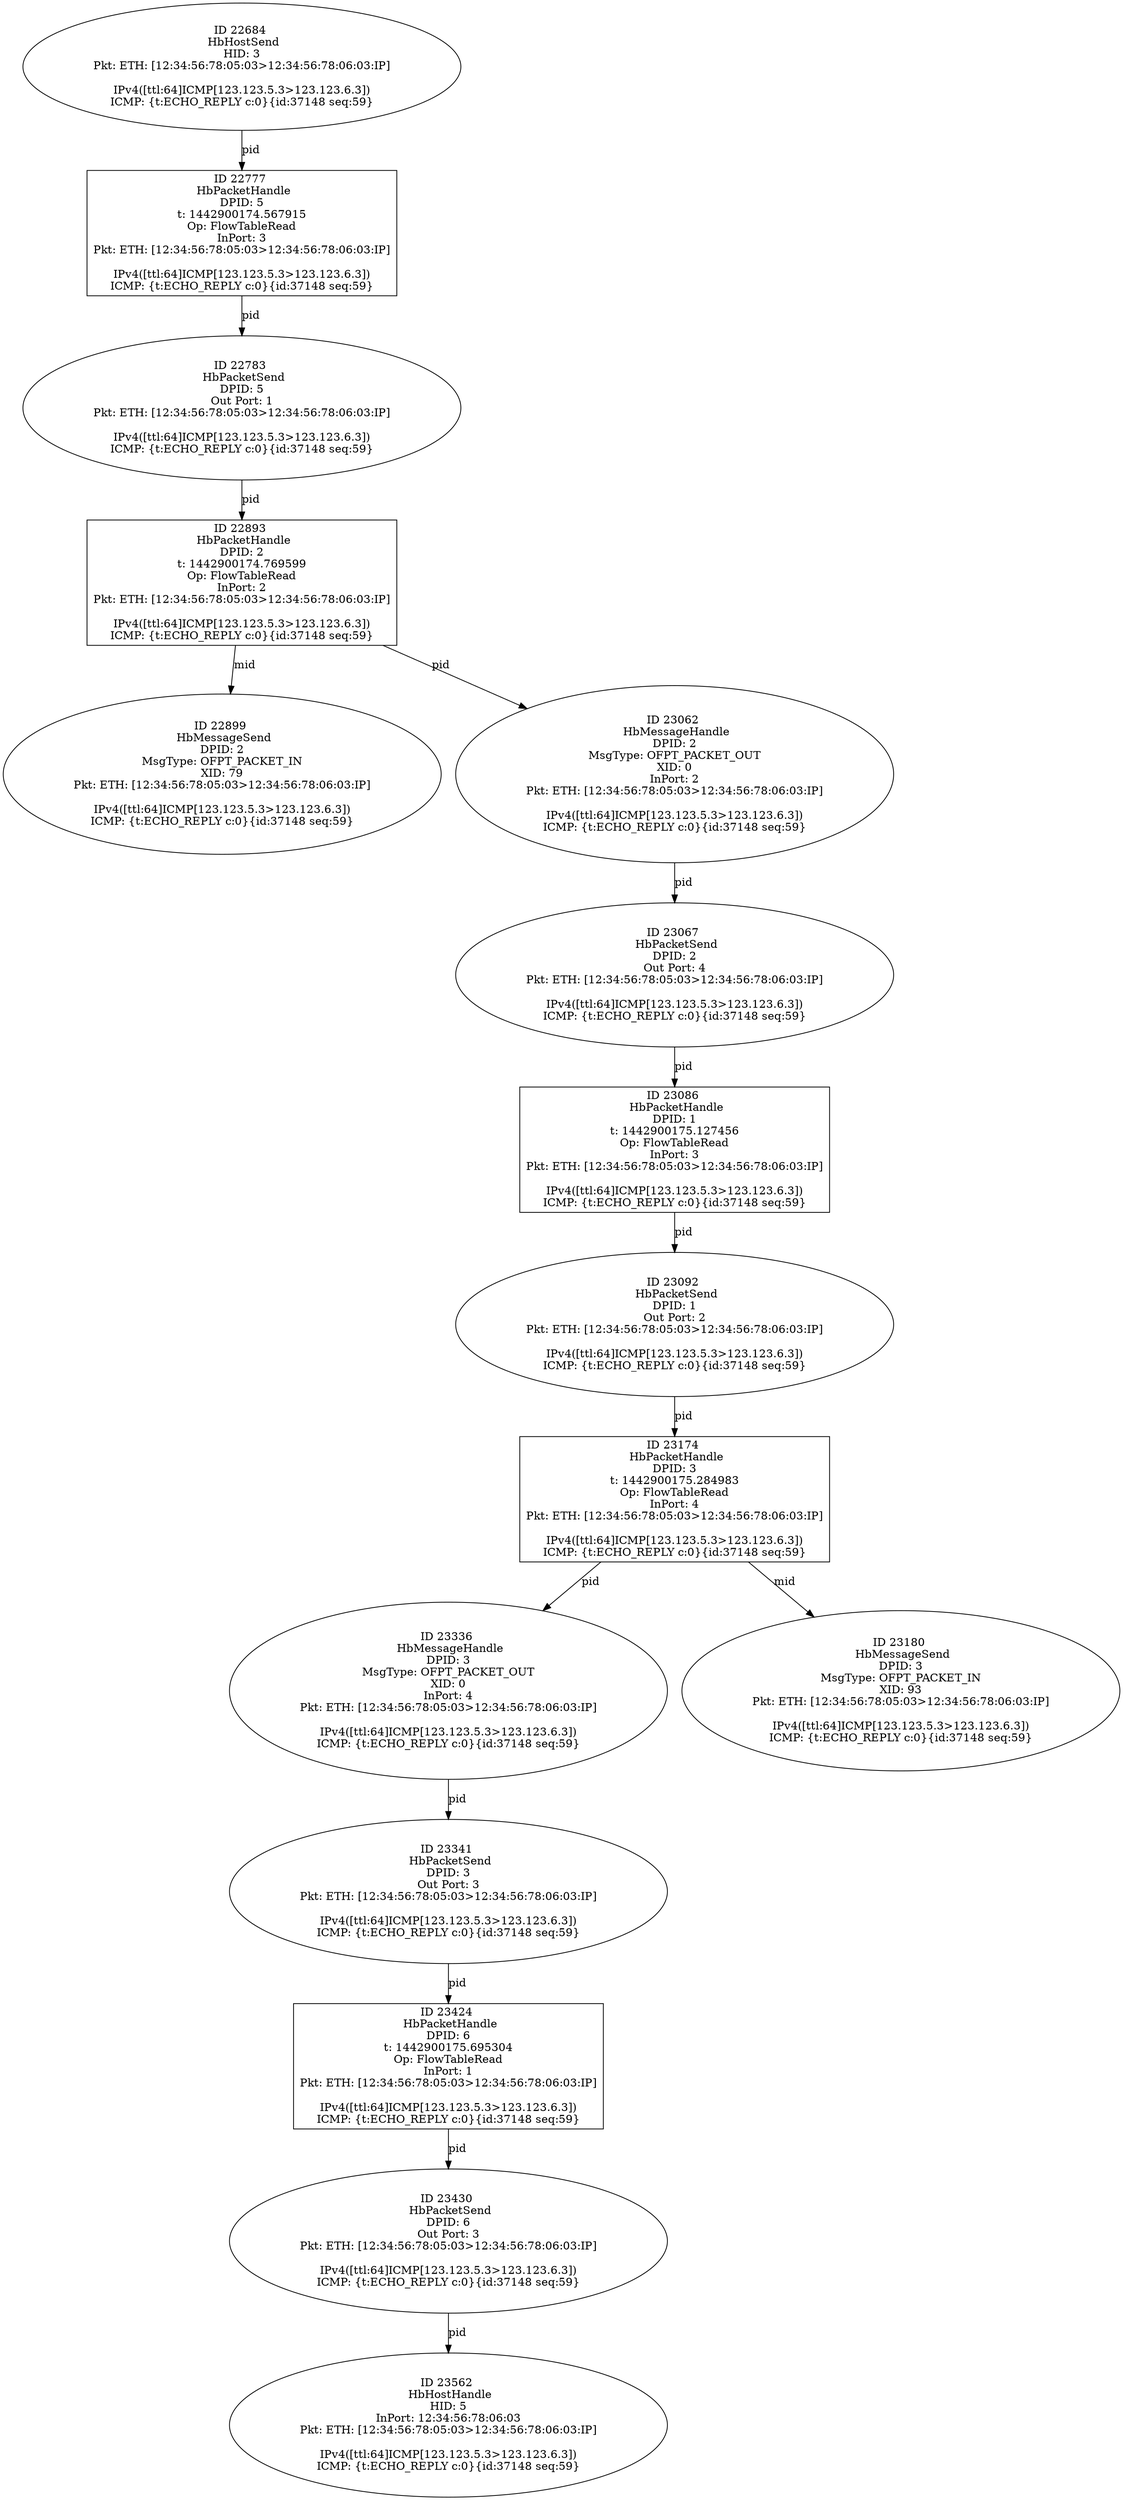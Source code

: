 strict digraph G {
23424 [shape=box, event=<hb_events.HbPacketHandle object at 0x10ce0a350>, label="ID 23424 
 HbPacketHandle
DPID: 6
t: 1442900175.695304
Op: FlowTableRead
InPort: 1
Pkt: ETH: [12:34:56:78:05:03>12:34:56:78:06:03:IP]

IPv4([ttl:64]ICMP[123.123.5.3>123.123.6.3])
ICMP: {t:ECHO_REPLY c:0}{id:37148 seq:59}"];
23430 [shape=oval, event=<hb_events.HbPacketSend object at 0x10ce0a5d0>, label="ID 23430 
 HbPacketSend
DPID: 6
Out Port: 3
Pkt: ETH: [12:34:56:78:05:03>12:34:56:78:06:03:IP]

IPv4([ttl:64]ICMP[123.123.5.3>123.123.6.3])
ICMP: {t:ECHO_REPLY c:0}{id:37148 seq:59}"];
23174 [shape=box, event=<hb_events.HbPacketHandle object at 0x10cd4eb90>, label="ID 23174 
 HbPacketHandle
DPID: 3
t: 1442900175.284983
Op: FlowTableRead
InPort: 4
Pkt: ETH: [12:34:56:78:05:03>12:34:56:78:06:03:IP]

IPv4([ttl:64]ICMP[123.123.5.3>123.123.6.3])
ICMP: {t:ECHO_REPLY c:0}{id:37148 seq:59}"];
23336 [shape=oval, event=<hb_events.HbMessageHandle object at 0x10cdc9510>, label="ID 23336 
 HbMessageHandle
DPID: 3
MsgType: OFPT_PACKET_OUT
XID: 0
InPort: 4
Pkt: ETH: [12:34:56:78:05:03>12:34:56:78:06:03:IP]

IPv4([ttl:64]ICMP[123.123.5.3>123.123.6.3])
ICMP: {t:ECHO_REPLY c:0}{id:37148 seq:59}"];
23562 [shape=oval, event=<hb_events.HbHostHandle object at 0x10ce8bc50>, label="ID 23562 
 HbHostHandle
HID: 5
InPort: 12:34:56:78:06:03
Pkt: ETH: [12:34:56:78:05:03>12:34:56:78:06:03:IP]

IPv4([ttl:64]ICMP[123.123.5.3>123.123.6.3])
ICMP: {t:ECHO_REPLY c:0}{id:37148 seq:59}"];
23180 [shape=oval, event=<hb_events.HbMessageSend object at 0x10cd52690>, label="ID 23180 
 HbMessageSend
DPID: 3
MsgType: OFPT_PACKET_IN
XID: 93
Pkt: ETH: [12:34:56:78:05:03>12:34:56:78:06:03:IP]

IPv4([ttl:64]ICMP[123.123.5.3>123.123.6.3])
ICMP: {t:ECHO_REPLY c:0}{id:37148 seq:59}"];
22893 [shape=box, event=<hb_events.HbPacketHandle object at 0x10cc724d0>, label="ID 22893 
 HbPacketHandle
DPID: 2
t: 1442900174.769599
Op: FlowTableRead
InPort: 2
Pkt: ETH: [12:34:56:78:05:03>12:34:56:78:06:03:IP]

IPv4([ttl:64]ICMP[123.123.5.3>123.123.6.3])
ICMP: {t:ECHO_REPLY c:0}{id:37148 seq:59}"];
23086 [shape=box, event=<hb_events.HbPacketHandle object at 0x10ccfa890>, label="ID 23086 
 HbPacketHandle
DPID: 1
t: 1442900175.127456
Op: FlowTableRead
InPort: 3
Pkt: ETH: [12:34:56:78:05:03>12:34:56:78:06:03:IP]

IPv4([ttl:64]ICMP[123.123.5.3>123.123.6.3])
ICMP: {t:ECHO_REPLY c:0}{id:37148 seq:59}"];
23341 [shape=oval, event=<hb_events.HbPacketSend object at 0x10cdd8990>, label="ID 23341 
 HbPacketSend
DPID: 3
Out Port: 3
Pkt: ETH: [12:34:56:78:05:03>12:34:56:78:06:03:IP]

IPv4([ttl:64]ICMP[123.123.5.3>123.123.6.3])
ICMP: {t:ECHO_REPLY c:0}{id:37148 seq:59}"];
22899 [shape=oval, event=<hb_events.HbMessageSend object at 0x10cc79910>, label="ID 22899 
 HbMessageSend
DPID: 2
MsgType: OFPT_PACKET_IN
XID: 79
Pkt: ETH: [12:34:56:78:05:03>12:34:56:78:06:03:IP]

IPv4([ttl:64]ICMP[123.123.5.3>123.123.6.3])
ICMP: {t:ECHO_REPLY c:0}{id:37148 seq:59}"];
23092 [shape=oval, event=<hb_events.HbPacketSend object at 0x10cd0d3d0>, label="ID 23092 
 HbPacketSend
DPID: 1
Out Port: 2
Pkt: ETH: [12:34:56:78:05:03>12:34:56:78:06:03:IP]

IPv4([ttl:64]ICMP[123.123.5.3>123.123.6.3])
ICMP: {t:ECHO_REPLY c:0}{id:37148 seq:59}"];
23062 [shape=oval, event=<hb_events.HbMessageHandle object at 0x10ccede90>, label="ID 23062 
 HbMessageHandle
DPID: 2
MsgType: OFPT_PACKET_OUT
XID: 0
InPort: 2
Pkt: ETH: [12:34:56:78:05:03>12:34:56:78:06:03:IP]

IPv4([ttl:64]ICMP[123.123.5.3>123.123.6.3])
ICMP: {t:ECHO_REPLY c:0}{id:37148 seq:59}"];
22777 [shape=box, event=<hb_events.HbPacketHandle object at 0x10cc33050>, label="ID 22777 
 HbPacketHandle
DPID: 5
t: 1442900174.567915
Op: FlowTableRead
InPort: 3
Pkt: ETH: [12:34:56:78:05:03>12:34:56:78:06:03:IP]

IPv4([ttl:64]ICMP[123.123.5.3>123.123.6.3])
ICMP: {t:ECHO_REPLY c:0}{id:37148 seq:59}"];
23067 [shape=oval, event=<hb_events.HbPacketSend object at 0x10ccfa610>, label="ID 23067 
 HbPacketSend
DPID: 2
Out Port: 4
Pkt: ETH: [12:34:56:78:05:03>12:34:56:78:06:03:IP]

IPv4([ttl:64]ICMP[123.123.5.3>123.123.6.3])
ICMP: {t:ECHO_REPLY c:0}{id:37148 seq:59}"];
22684 [shape=oval, event=<hb_events.HbHostSend object at 0x10cbcbc90>, label="ID 22684 
 HbHostSend
HID: 3
Pkt: ETH: [12:34:56:78:05:03>12:34:56:78:06:03:IP]

IPv4([ttl:64]ICMP[123.123.5.3>123.123.6.3])
ICMP: {t:ECHO_REPLY c:0}{id:37148 seq:59}"];
22783 [shape=oval, event=<hb_events.HbPacketSend object at 0x10cc00890>, label="ID 22783 
 HbPacketSend
DPID: 5
Out Port: 1
Pkt: ETH: [12:34:56:78:05:03>12:34:56:78:06:03:IP]

IPv4([ttl:64]ICMP[123.123.5.3>123.123.6.3])
ICMP: {t:ECHO_REPLY c:0}{id:37148 seq:59}"];
23424 -> 23430  [rel=pid, label=pid];
23430 -> 23562  [rel=pid, label=pid];
23174 -> 23336  [rel=pid, label=pid];
23174 -> 23180  [rel=mid, label=mid];
23336 -> 23341  [rel=pid, label=pid];
22893 -> 22899  [rel=mid, label=mid];
22893 -> 23062  [rel=pid, label=pid];
23086 -> 23092  [rel=pid, label=pid];
23341 -> 23424  [rel=pid, label=pid];
23092 -> 23174  [rel=pid, label=pid];
23062 -> 23067  [rel=pid, label=pid];
22777 -> 22783  [rel=pid, label=pid];
23067 -> 23086  [rel=pid, label=pid];
22684 -> 22777  [rel=pid, label=pid];
22783 -> 22893  [rel=pid, label=pid];
}
